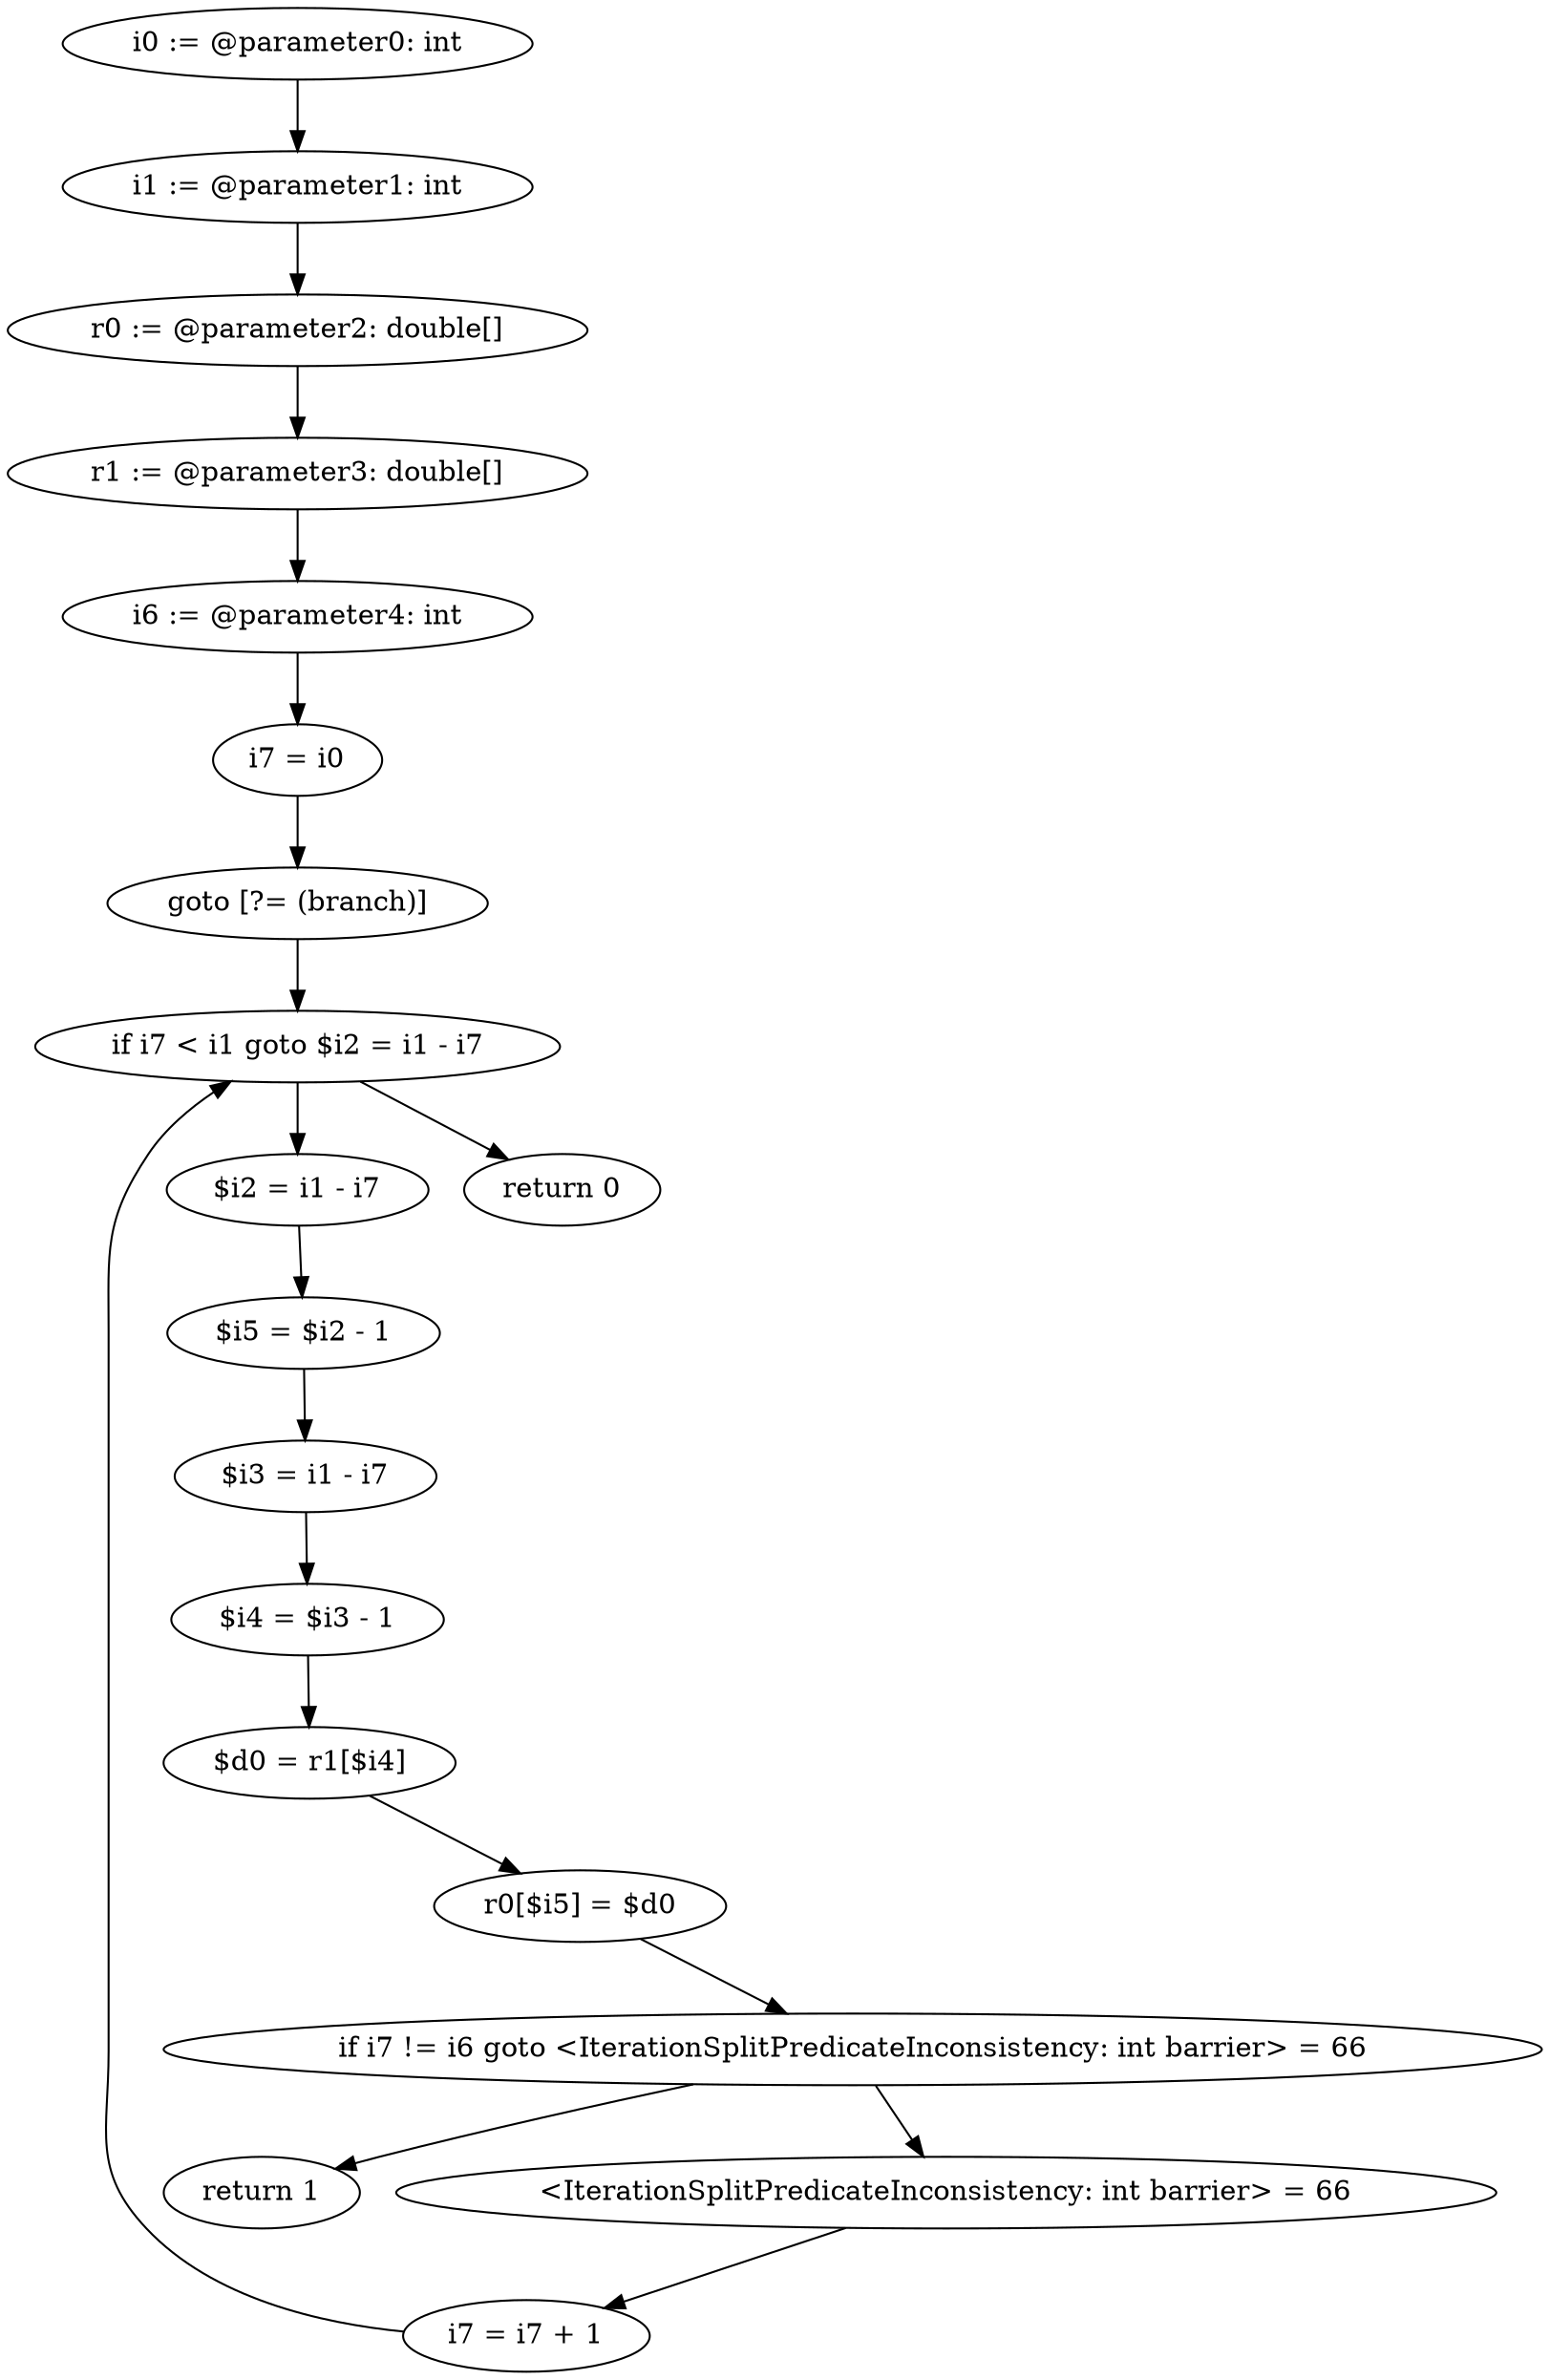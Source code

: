 digraph "unitGraph" {
    "i0 := @parameter0: int"
    "i1 := @parameter1: int"
    "r0 := @parameter2: double[]"
    "r1 := @parameter3: double[]"
    "i6 := @parameter4: int"
    "i7 = i0"
    "goto [?= (branch)]"
    "$i2 = i1 - i7"
    "$i5 = $i2 - 1"
    "$i3 = i1 - i7"
    "$i4 = $i3 - 1"
    "$d0 = r1[$i4]"
    "r0[$i5] = $d0"
    "if i7 != i6 goto <IterationSplitPredicateInconsistency: int barrier> = 66"
    "return 1"
    "<IterationSplitPredicateInconsistency: int barrier> = 66"
    "i7 = i7 + 1"
    "if i7 < i1 goto $i2 = i1 - i7"
    "return 0"
    "i0 := @parameter0: int"->"i1 := @parameter1: int";
    "i1 := @parameter1: int"->"r0 := @parameter2: double[]";
    "r0 := @parameter2: double[]"->"r1 := @parameter3: double[]";
    "r1 := @parameter3: double[]"->"i6 := @parameter4: int";
    "i6 := @parameter4: int"->"i7 = i0";
    "i7 = i0"->"goto [?= (branch)]";
    "goto [?= (branch)]"->"if i7 < i1 goto $i2 = i1 - i7";
    "$i2 = i1 - i7"->"$i5 = $i2 - 1";
    "$i5 = $i2 - 1"->"$i3 = i1 - i7";
    "$i3 = i1 - i7"->"$i4 = $i3 - 1";
    "$i4 = $i3 - 1"->"$d0 = r1[$i4]";
    "$d0 = r1[$i4]"->"r0[$i5] = $d0";
    "r0[$i5] = $d0"->"if i7 != i6 goto <IterationSplitPredicateInconsistency: int barrier> = 66";
    "if i7 != i6 goto <IterationSplitPredicateInconsistency: int barrier> = 66"->"return 1";
    "if i7 != i6 goto <IterationSplitPredicateInconsistency: int barrier> = 66"->"<IterationSplitPredicateInconsistency: int barrier> = 66";
    "<IterationSplitPredicateInconsistency: int barrier> = 66"->"i7 = i7 + 1";
    "i7 = i7 + 1"->"if i7 < i1 goto $i2 = i1 - i7";
    "if i7 < i1 goto $i2 = i1 - i7"->"return 0";
    "if i7 < i1 goto $i2 = i1 - i7"->"$i2 = i1 - i7";
}
